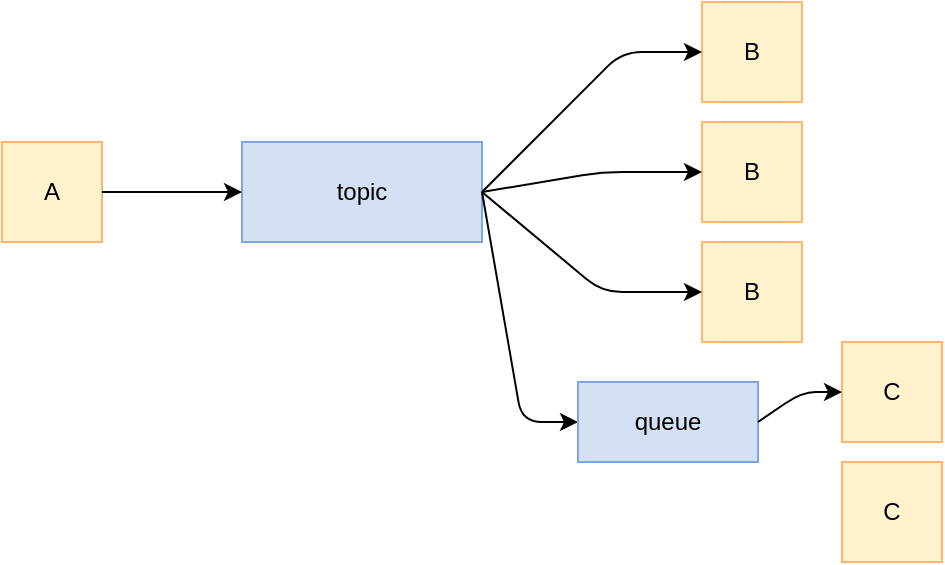 <mxfile version="10.9.6" type="google"><diagram id="y9hzfK7Ta8yHCBsTJmj-" name="Page-1"><mxGraphModel dx="1026" dy="525" grid="1" gridSize="10" guides="1" tooltips="1" connect="1" arrows="1" fold="1" page="1" pageScale="1" pageWidth="826" pageHeight="1169" math="0" shadow="0"><root><mxCell id="0"/><mxCell id="1" parent="0"/><mxCell id="8URHZphxUmaAOOnBAheX-10" value="B" style="whiteSpace=wrap;html=1;aspect=fixed;fillColor=#FFF2CC;strokeColor=#FFB570;" parent="1" vertex="1"><mxGeometry x="430" y="200" width="50" height="50" as="geometry"/></mxCell><mxCell id="8URHZphxUmaAOOnBAheX-9" value="B" style="whiteSpace=wrap;html=1;aspect=fixed;fillColor=#FFF2CC;strokeColor=#FFB570;" parent="1" vertex="1"><mxGeometry x="430" y="140" width="50" height="50" as="geometry"/></mxCell><mxCell id="8URHZphxUmaAOOnBAheX-1" value="A" style="whiteSpace=wrap;html=1;aspect=fixed;fillColor=#FFF2CC;strokeColor=#FFB570;" parent="1" vertex="1"><mxGeometry x="80" y="150" width="50" height="50" as="geometry"/></mxCell><mxCell id="8URHZphxUmaAOOnBAheX-2" value="B" style="whiteSpace=wrap;html=1;aspect=fixed;fillColor=#FFF2CC;strokeColor=#FFB570;" parent="1" vertex="1"><mxGeometry x="430" y="80" width="50" height="50" as="geometry"/></mxCell><mxCell id="8URHZphxUmaAOOnBAheX-3" value="topic" style="rounded=0;whiteSpace=wrap;html=1;strokeColor=#7EA6E0;fillColor=#D4E1F5;" parent="1" vertex="1"><mxGeometry x="200" y="150" width="120" height="50" as="geometry"/></mxCell><mxCell id="8URHZphxUmaAOOnBAheX-5" value="" style="endArrow=classic;html=1;exitX=1;exitY=0.5;exitDx=0;exitDy=0;entryX=0;entryY=0.5;entryDx=0;entryDy=0;" parent="1" source="8URHZphxUmaAOOnBAheX-1" target="8URHZphxUmaAOOnBAheX-3" edge="1"><mxGeometry width="50" height="50" relative="1" as="geometry"><mxPoint x="80" y="320" as="sourcePoint"/><mxPoint x="130" y="270" as="targetPoint"/><Array as="points"><mxPoint x="170" y="175"/></Array></mxGeometry></mxCell><mxCell id="8URHZphxUmaAOOnBAheX-6" value="" style="endArrow=classic;html=1;exitX=1;exitY=0.5;exitDx=0;exitDy=0;entryX=0;entryY=0.5;entryDx=0;entryDy=0;" parent="1" source="8URHZphxUmaAOOnBAheX-3" target="8URHZphxUmaAOOnBAheX-2" edge="1"><mxGeometry width="50" height="50" relative="1" as="geometry"><mxPoint x="395" y="110" as="sourcePoint"/><mxPoint x="465" y="60" as="targetPoint"/><Array as="points"><mxPoint x="390" y="105"/></Array></mxGeometry></mxCell><mxCell id="8URHZphxUmaAOOnBAheX-11" value="C" style="whiteSpace=wrap;html=1;aspect=fixed;fillColor=#FFF2CC;strokeColor=#FFB570;" parent="1" vertex="1"><mxGeometry x="500" y="250" width="50" height="50" as="geometry"/></mxCell><mxCell id="8URHZphxUmaAOOnBAheX-12" value="" style="endArrow=classic;html=1;exitX=1;exitY=0.5;exitDx=0;exitDy=0;entryX=0;entryY=0.5;entryDx=0;entryDy=0;" parent="1" source="8URHZphxUmaAOOnBAheX-3" target="8URHZphxUmaAOOnBAheX-9" edge="1"><mxGeometry width="50" height="50" relative="1" as="geometry"><mxPoint x="80" y="400" as="sourcePoint"/><mxPoint x="130" y="350" as="targetPoint"/><Array as="points"><mxPoint x="380" y="165"/></Array></mxGeometry></mxCell><mxCell id="8URHZphxUmaAOOnBAheX-13" value="" style="endArrow=classic;html=1;exitX=1;exitY=0.5;exitDx=0;exitDy=0;entryX=0;entryY=0.5;entryDx=0;entryDy=0;" parent="1" source="8URHZphxUmaAOOnBAheX-3" target="8URHZphxUmaAOOnBAheX-10" edge="1"><mxGeometry width="50" height="50" relative="1" as="geometry"><mxPoint x="80" y="400" as="sourcePoint"/><mxPoint x="130" y="350" as="targetPoint"/><Array as="points"><mxPoint x="380" y="225"/></Array></mxGeometry></mxCell><mxCell id="8URHZphxUmaAOOnBAheX-14" value="" style="endArrow=classic;html=1;exitX=1;exitY=0.5;exitDx=0;exitDy=0;entryX=0;entryY=0.5;entryDx=0;entryDy=0;" parent="1" source="8URHZphxUmaAOOnBAheX-3" target="2NwpVGkTo2D88m7YGxXD-1" edge="1"><mxGeometry width="50" height="50" relative="1" as="geometry"><mxPoint x="80" y="400" as="sourcePoint"/><mxPoint x="210" y="320" as="targetPoint"/><Array as="points"><mxPoint x="340" y="290"/></Array></mxGeometry></mxCell><mxCell id="2NwpVGkTo2D88m7YGxXD-1" value="queue" style="rounded=0;whiteSpace=wrap;html=1;strokeColor=#7EA6E0;fillColor=#D4E1F5;" vertex="1" parent="1"><mxGeometry x="368" y="270" width="90" height="40" as="geometry"/></mxCell><mxCell id="2NwpVGkTo2D88m7YGxXD-2" value="C" style="whiteSpace=wrap;html=1;aspect=fixed;fillColor=#FFF2CC;strokeColor=#FFB570;" vertex="1" parent="1"><mxGeometry x="500" y="310" width="50" height="50" as="geometry"/></mxCell><mxCell id="2NwpVGkTo2D88m7YGxXD-3" value="" style="endArrow=classic;html=1;exitX=1;exitY=0.5;exitDx=0;exitDy=0;entryX=0;entryY=0.5;entryDx=0;entryDy=0;" edge="1" parent="1" source="2NwpVGkTo2D88m7YGxXD-1" target="8URHZphxUmaAOOnBAheX-11"><mxGeometry width="50" height="50" relative="1" as="geometry"><mxPoint x="80" y="430" as="sourcePoint"/><mxPoint x="130" y="380" as="targetPoint"/><Array as="points"><mxPoint x="480" y="275"/></Array></mxGeometry></mxCell></root></mxGraphModel></diagram></mxfile>